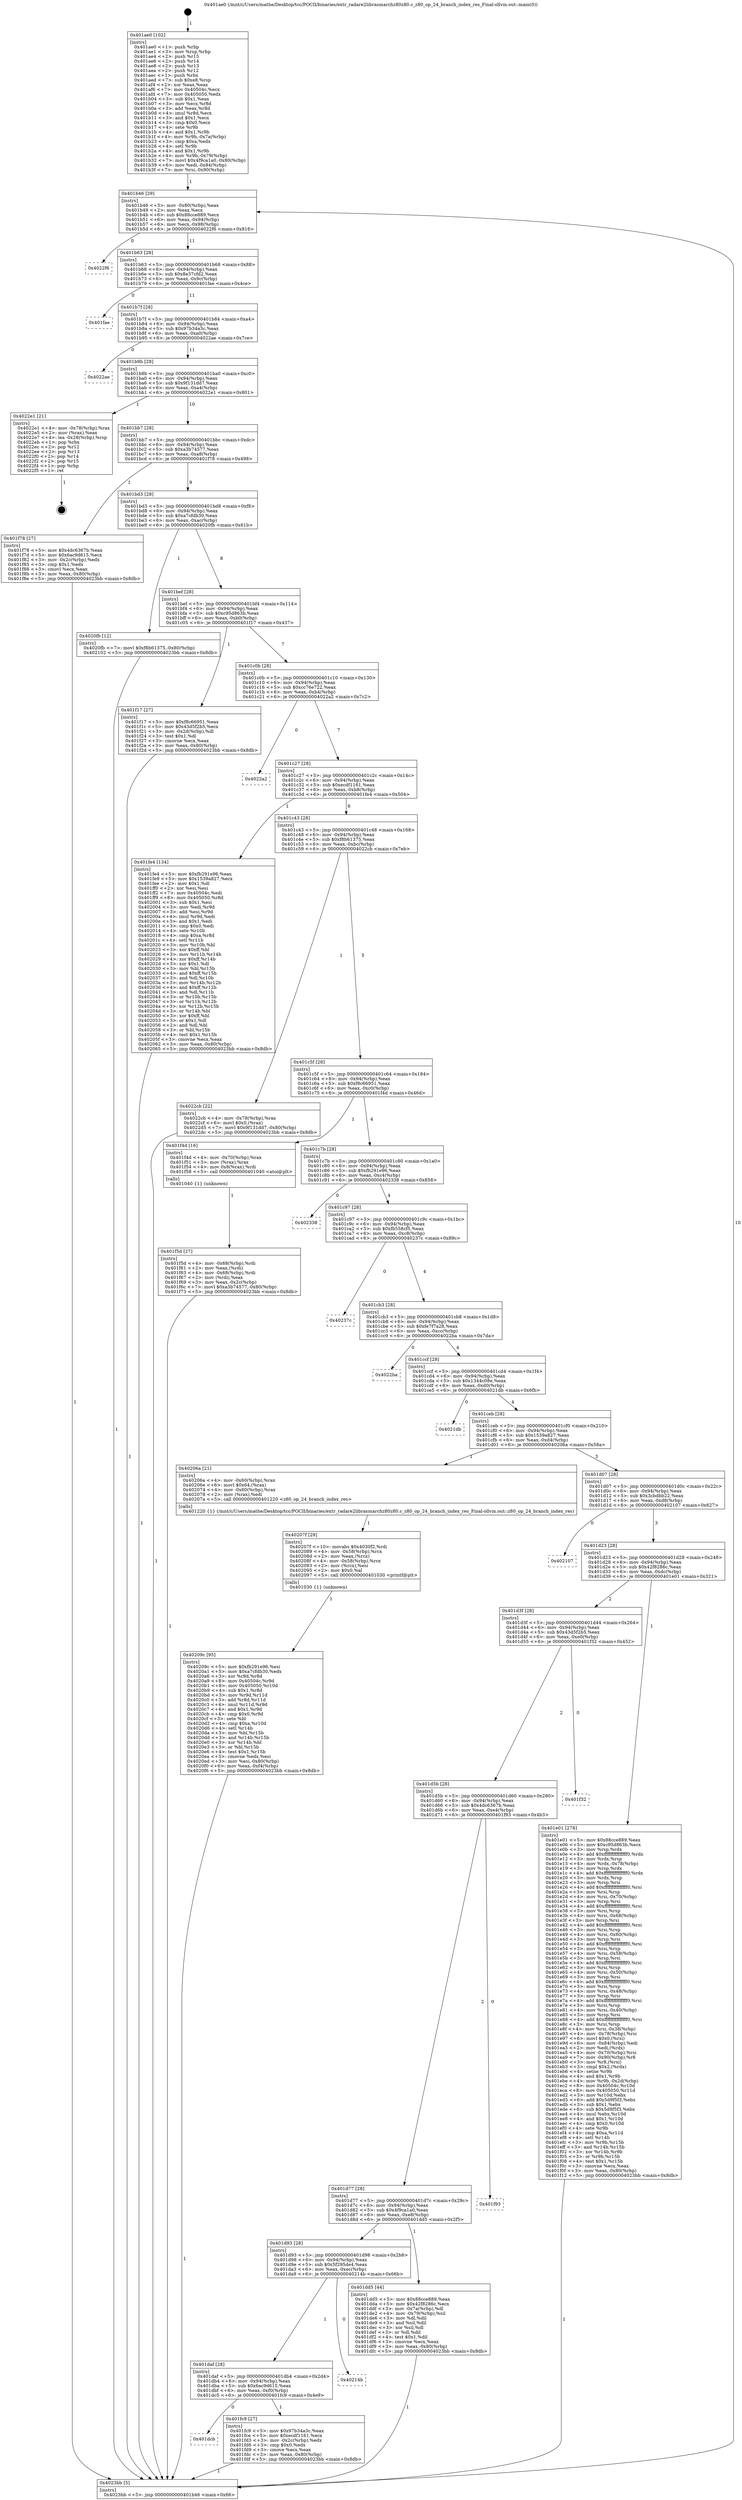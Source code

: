 digraph "0x401ae0" {
  label = "0x401ae0 (/mnt/c/Users/mathe/Desktop/tcc/POCII/binaries/extr_radare2librasmarchz80z80.c_z80_op_24_branch_index_res_Final-ollvm.out::main(0))"
  labelloc = "t"
  node[shape=record]

  Entry [label="",width=0.3,height=0.3,shape=circle,fillcolor=black,style=filled]
  "0x401b46" [label="{
     0x401b46 [29]\l
     | [instrs]\l
     &nbsp;&nbsp;0x401b46 \<+3\>: mov -0x80(%rbp),%eax\l
     &nbsp;&nbsp;0x401b49 \<+2\>: mov %eax,%ecx\l
     &nbsp;&nbsp;0x401b4b \<+6\>: sub $0x88cce889,%ecx\l
     &nbsp;&nbsp;0x401b51 \<+6\>: mov %eax,-0x94(%rbp)\l
     &nbsp;&nbsp;0x401b57 \<+6\>: mov %ecx,-0x98(%rbp)\l
     &nbsp;&nbsp;0x401b5d \<+6\>: je 00000000004022f6 \<main+0x816\>\l
  }"]
  "0x4022f6" [label="{
     0x4022f6\l
  }", style=dashed]
  "0x401b63" [label="{
     0x401b63 [28]\l
     | [instrs]\l
     &nbsp;&nbsp;0x401b63 \<+5\>: jmp 0000000000401b68 \<main+0x88\>\l
     &nbsp;&nbsp;0x401b68 \<+6\>: mov -0x94(%rbp),%eax\l
     &nbsp;&nbsp;0x401b6e \<+5\>: sub $0x8e37cfd2,%eax\l
     &nbsp;&nbsp;0x401b73 \<+6\>: mov %eax,-0x9c(%rbp)\l
     &nbsp;&nbsp;0x401b79 \<+6\>: je 0000000000401fae \<main+0x4ce\>\l
  }"]
  Exit [label="",width=0.3,height=0.3,shape=circle,fillcolor=black,style=filled,peripheries=2]
  "0x401fae" [label="{
     0x401fae\l
  }", style=dashed]
  "0x401b7f" [label="{
     0x401b7f [28]\l
     | [instrs]\l
     &nbsp;&nbsp;0x401b7f \<+5\>: jmp 0000000000401b84 \<main+0xa4\>\l
     &nbsp;&nbsp;0x401b84 \<+6\>: mov -0x94(%rbp),%eax\l
     &nbsp;&nbsp;0x401b8a \<+5\>: sub $0x97b34a3c,%eax\l
     &nbsp;&nbsp;0x401b8f \<+6\>: mov %eax,-0xa0(%rbp)\l
     &nbsp;&nbsp;0x401b95 \<+6\>: je 00000000004022ae \<main+0x7ce\>\l
  }"]
  "0x40209c" [label="{
     0x40209c [95]\l
     | [instrs]\l
     &nbsp;&nbsp;0x40209c \<+5\>: mov $0xfb291e96,%esi\l
     &nbsp;&nbsp;0x4020a1 \<+5\>: mov $0xa7cfdb30,%edx\l
     &nbsp;&nbsp;0x4020a6 \<+3\>: xor %r8d,%r8d\l
     &nbsp;&nbsp;0x4020a9 \<+8\>: mov 0x40504c,%r9d\l
     &nbsp;&nbsp;0x4020b1 \<+8\>: mov 0x405050,%r10d\l
     &nbsp;&nbsp;0x4020b9 \<+4\>: sub $0x1,%r8d\l
     &nbsp;&nbsp;0x4020bd \<+3\>: mov %r9d,%r11d\l
     &nbsp;&nbsp;0x4020c0 \<+3\>: add %r8d,%r11d\l
     &nbsp;&nbsp;0x4020c3 \<+4\>: imul %r11d,%r9d\l
     &nbsp;&nbsp;0x4020c7 \<+4\>: and $0x1,%r9d\l
     &nbsp;&nbsp;0x4020cb \<+4\>: cmp $0x0,%r9d\l
     &nbsp;&nbsp;0x4020cf \<+3\>: sete %bl\l
     &nbsp;&nbsp;0x4020d2 \<+4\>: cmp $0xa,%r10d\l
     &nbsp;&nbsp;0x4020d6 \<+4\>: setl %r14b\l
     &nbsp;&nbsp;0x4020da \<+3\>: mov %bl,%r15b\l
     &nbsp;&nbsp;0x4020dd \<+3\>: and %r14b,%r15b\l
     &nbsp;&nbsp;0x4020e0 \<+3\>: xor %r14b,%bl\l
     &nbsp;&nbsp;0x4020e3 \<+3\>: or %bl,%r15b\l
     &nbsp;&nbsp;0x4020e6 \<+4\>: test $0x1,%r15b\l
     &nbsp;&nbsp;0x4020ea \<+3\>: cmovne %edx,%esi\l
     &nbsp;&nbsp;0x4020ed \<+3\>: mov %esi,-0x80(%rbp)\l
     &nbsp;&nbsp;0x4020f0 \<+6\>: mov %eax,-0xf4(%rbp)\l
     &nbsp;&nbsp;0x4020f6 \<+5\>: jmp 00000000004023bb \<main+0x8db\>\l
  }"]
  "0x4022ae" [label="{
     0x4022ae\l
  }", style=dashed]
  "0x401b9b" [label="{
     0x401b9b [28]\l
     | [instrs]\l
     &nbsp;&nbsp;0x401b9b \<+5\>: jmp 0000000000401ba0 \<main+0xc0\>\l
     &nbsp;&nbsp;0x401ba0 \<+6\>: mov -0x94(%rbp),%eax\l
     &nbsp;&nbsp;0x401ba6 \<+5\>: sub $0x9f131dd7,%eax\l
     &nbsp;&nbsp;0x401bab \<+6\>: mov %eax,-0xa4(%rbp)\l
     &nbsp;&nbsp;0x401bb1 \<+6\>: je 00000000004022e1 \<main+0x801\>\l
  }"]
  "0x40207f" [label="{
     0x40207f [29]\l
     | [instrs]\l
     &nbsp;&nbsp;0x40207f \<+10\>: movabs $0x4030f2,%rdi\l
     &nbsp;&nbsp;0x402089 \<+4\>: mov -0x58(%rbp),%rcx\l
     &nbsp;&nbsp;0x40208d \<+2\>: mov %eax,(%rcx)\l
     &nbsp;&nbsp;0x40208f \<+4\>: mov -0x58(%rbp),%rcx\l
     &nbsp;&nbsp;0x402093 \<+2\>: mov (%rcx),%esi\l
     &nbsp;&nbsp;0x402095 \<+2\>: mov $0x0,%al\l
     &nbsp;&nbsp;0x402097 \<+5\>: call 0000000000401030 \<printf@plt\>\l
     | [calls]\l
     &nbsp;&nbsp;0x401030 \{1\} (unknown)\l
  }"]
  "0x4022e1" [label="{
     0x4022e1 [21]\l
     | [instrs]\l
     &nbsp;&nbsp;0x4022e1 \<+4\>: mov -0x78(%rbp),%rax\l
     &nbsp;&nbsp;0x4022e5 \<+2\>: mov (%rax),%eax\l
     &nbsp;&nbsp;0x4022e7 \<+4\>: lea -0x28(%rbp),%rsp\l
     &nbsp;&nbsp;0x4022eb \<+1\>: pop %rbx\l
     &nbsp;&nbsp;0x4022ec \<+2\>: pop %r12\l
     &nbsp;&nbsp;0x4022ee \<+2\>: pop %r13\l
     &nbsp;&nbsp;0x4022f0 \<+2\>: pop %r14\l
     &nbsp;&nbsp;0x4022f2 \<+2\>: pop %r15\l
     &nbsp;&nbsp;0x4022f4 \<+1\>: pop %rbp\l
     &nbsp;&nbsp;0x4022f5 \<+1\>: ret\l
  }"]
  "0x401bb7" [label="{
     0x401bb7 [28]\l
     | [instrs]\l
     &nbsp;&nbsp;0x401bb7 \<+5\>: jmp 0000000000401bbc \<main+0xdc\>\l
     &nbsp;&nbsp;0x401bbc \<+6\>: mov -0x94(%rbp),%eax\l
     &nbsp;&nbsp;0x401bc2 \<+5\>: sub $0xa3b74577,%eax\l
     &nbsp;&nbsp;0x401bc7 \<+6\>: mov %eax,-0xa8(%rbp)\l
     &nbsp;&nbsp;0x401bcd \<+6\>: je 0000000000401f78 \<main+0x498\>\l
  }"]
  "0x401dcb" [label="{
     0x401dcb\l
  }", style=dashed]
  "0x401f78" [label="{
     0x401f78 [27]\l
     | [instrs]\l
     &nbsp;&nbsp;0x401f78 \<+5\>: mov $0x4dc6367b,%eax\l
     &nbsp;&nbsp;0x401f7d \<+5\>: mov $0x6ac9d615,%ecx\l
     &nbsp;&nbsp;0x401f82 \<+3\>: mov -0x2c(%rbp),%edx\l
     &nbsp;&nbsp;0x401f85 \<+3\>: cmp $0x1,%edx\l
     &nbsp;&nbsp;0x401f88 \<+3\>: cmovl %ecx,%eax\l
     &nbsp;&nbsp;0x401f8b \<+3\>: mov %eax,-0x80(%rbp)\l
     &nbsp;&nbsp;0x401f8e \<+5\>: jmp 00000000004023bb \<main+0x8db\>\l
  }"]
  "0x401bd3" [label="{
     0x401bd3 [28]\l
     | [instrs]\l
     &nbsp;&nbsp;0x401bd3 \<+5\>: jmp 0000000000401bd8 \<main+0xf8\>\l
     &nbsp;&nbsp;0x401bd8 \<+6\>: mov -0x94(%rbp),%eax\l
     &nbsp;&nbsp;0x401bde \<+5\>: sub $0xa7cfdb30,%eax\l
     &nbsp;&nbsp;0x401be3 \<+6\>: mov %eax,-0xac(%rbp)\l
     &nbsp;&nbsp;0x401be9 \<+6\>: je 00000000004020fb \<main+0x61b\>\l
  }"]
  "0x401fc9" [label="{
     0x401fc9 [27]\l
     | [instrs]\l
     &nbsp;&nbsp;0x401fc9 \<+5\>: mov $0x97b34a3c,%eax\l
     &nbsp;&nbsp;0x401fce \<+5\>: mov $0xecdf1161,%ecx\l
     &nbsp;&nbsp;0x401fd3 \<+3\>: mov -0x2c(%rbp),%edx\l
     &nbsp;&nbsp;0x401fd6 \<+3\>: cmp $0x0,%edx\l
     &nbsp;&nbsp;0x401fd9 \<+3\>: cmove %ecx,%eax\l
     &nbsp;&nbsp;0x401fdc \<+3\>: mov %eax,-0x80(%rbp)\l
     &nbsp;&nbsp;0x401fdf \<+5\>: jmp 00000000004023bb \<main+0x8db\>\l
  }"]
  "0x4020fb" [label="{
     0x4020fb [12]\l
     | [instrs]\l
     &nbsp;&nbsp;0x4020fb \<+7\>: movl $0xf8b61375,-0x80(%rbp)\l
     &nbsp;&nbsp;0x402102 \<+5\>: jmp 00000000004023bb \<main+0x8db\>\l
  }"]
  "0x401bef" [label="{
     0x401bef [28]\l
     | [instrs]\l
     &nbsp;&nbsp;0x401bef \<+5\>: jmp 0000000000401bf4 \<main+0x114\>\l
     &nbsp;&nbsp;0x401bf4 \<+6\>: mov -0x94(%rbp),%eax\l
     &nbsp;&nbsp;0x401bfa \<+5\>: sub $0xc95d863b,%eax\l
     &nbsp;&nbsp;0x401bff \<+6\>: mov %eax,-0xb0(%rbp)\l
     &nbsp;&nbsp;0x401c05 \<+6\>: je 0000000000401f17 \<main+0x437\>\l
  }"]
  "0x401daf" [label="{
     0x401daf [28]\l
     | [instrs]\l
     &nbsp;&nbsp;0x401daf \<+5\>: jmp 0000000000401db4 \<main+0x2d4\>\l
     &nbsp;&nbsp;0x401db4 \<+6\>: mov -0x94(%rbp),%eax\l
     &nbsp;&nbsp;0x401dba \<+5\>: sub $0x6ac9d615,%eax\l
     &nbsp;&nbsp;0x401dbf \<+6\>: mov %eax,-0xf0(%rbp)\l
     &nbsp;&nbsp;0x401dc5 \<+6\>: je 0000000000401fc9 \<main+0x4e9\>\l
  }"]
  "0x401f17" [label="{
     0x401f17 [27]\l
     | [instrs]\l
     &nbsp;&nbsp;0x401f17 \<+5\>: mov $0xf8c66951,%eax\l
     &nbsp;&nbsp;0x401f1c \<+5\>: mov $0x43d5f2b5,%ecx\l
     &nbsp;&nbsp;0x401f21 \<+3\>: mov -0x2d(%rbp),%dl\l
     &nbsp;&nbsp;0x401f24 \<+3\>: test $0x1,%dl\l
     &nbsp;&nbsp;0x401f27 \<+3\>: cmovne %ecx,%eax\l
     &nbsp;&nbsp;0x401f2a \<+3\>: mov %eax,-0x80(%rbp)\l
     &nbsp;&nbsp;0x401f2d \<+5\>: jmp 00000000004023bb \<main+0x8db\>\l
  }"]
  "0x401c0b" [label="{
     0x401c0b [28]\l
     | [instrs]\l
     &nbsp;&nbsp;0x401c0b \<+5\>: jmp 0000000000401c10 \<main+0x130\>\l
     &nbsp;&nbsp;0x401c10 \<+6\>: mov -0x94(%rbp),%eax\l
     &nbsp;&nbsp;0x401c16 \<+5\>: sub $0xcc76e722,%eax\l
     &nbsp;&nbsp;0x401c1b \<+6\>: mov %eax,-0xb4(%rbp)\l
     &nbsp;&nbsp;0x401c21 \<+6\>: je 00000000004022a2 \<main+0x7c2\>\l
  }"]
  "0x40214b" [label="{
     0x40214b\l
  }", style=dashed]
  "0x4022a2" [label="{
     0x4022a2\l
  }", style=dashed]
  "0x401c27" [label="{
     0x401c27 [28]\l
     | [instrs]\l
     &nbsp;&nbsp;0x401c27 \<+5\>: jmp 0000000000401c2c \<main+0x14c\>\l
     &nbsp;&nbsp;0x401c2c \<+6\>: mov -0x94(%rbp),%eax\l
     &nbsp;&nbsp;0x401c32 \<+5\>: sub $0xecdf1161,%eax\l
     &nbsp;&nbsp;0x401c37 \<+6\>: mov %eax,-0xb8(%rbp)\l
     &nbsp;&nbsp;0x401c3d \<+6\>: je 0000000000401fe4 \<main+0x504\>\l
  }"]
  "0x401f5d" [label="{
     0x401f5d [27]\l
     | [instrs]\l
     &nbsp;&nbsp;0x401f5d \<+4\>: mov -0x68(%rbp),%rdi\l
     &nbsp;&nbsp;0x401f61 \<+2\>: mov %eax,(%rdi)\l
     &nbsp;&nbsp;0x401f63 \<+4\>: mov -0x68(%rbp),%rdi\l
     &nbsp;&nbsp;0x401f67 \<+2\>: mov (%rdi),%eax\l
     &nbsp;&nbsp;0x401f69 \<+3\>: mov %eax,-0x2c(%rbp)\l
     &nbsp;&nbsp;0x401f6c \<+7\>: movl $0xa3b74577,-0x80(%rbp)\l
     &nbsp;&nbsp;0x401f73 \<+5\>: jmp 00000000004023bb \<main+0x8db\>\l
  }"]
  "0x401fe4" [label="{
     0x401fe4 [134]\l
     | [instrs]\l
     &nbsp;&nbsp;0x401fe4 \<+5\>: mov $0xfb291e96,%eax\l
     &nbsp;&nbsp;0x401fe9 \<+5\>: mov $0x1539a827,%ecx\l
     &nbsp;&nbsp;0x401fee \<+2\>: mov $0x1,%dl\l
     &nbsp;&nbsp;0x401ff0 \<+2\>: xor %esi,%esi\l
     &nbsp;&nbsp;0x401ff2 \<+7\>: mov 0x40504c,%edi\l
     &nbsp;&nbsp;0x401ff9 \<+8\>: mov 0x405050,%r8d\l
     &nbsp;&nbsp;0x402001 \<+3\>: sub $0x1,%esi\l
     &nbsp;&nbsp;0x402004 \<+3\>: mov %edi,%r9d\l
     &nbsp;&nbsp;0x402007 \<+3\>: add %esi,%r9d\l
     &nbsp;&nbsp;0x40200a \<+4\>: imul %r9d,%edi\l
     &nbsp;&nbsp;0x40200e \<+3\>: and $0x1,%edi\l
     &nbsp;&nbsp;0x402011 \<+3\>: cmp $0x0,%edi\l
     &nbsp;&nbsp;0x402014 \<+4\>: sete %r10b\l
     &nbsp;&nbsp;0x402018 \<+4\>: cmp $0xa,%r8d\l
     &nbsp;&nbsp;0x40201c \<+4\>: setl %r11b\l
     &nbsp;&nbsp;0x402020 \<+3\>: mov %r10b,%bl\l
     &nbsp;&nbsp;0x402023 \<+3\>: xor $0xff,%bl\l
     &nbsp;&nbsp;0x402026 \<+3\>: mov %r11b,%r14b\l
     &nbsp;&nbsp;0x402029 \<+4\>: xor $0xff,%r14b\l
     &nbsp;&nbsp;0x40202d \<+3\>: xor $0x1,%dl\l
     &nbsp;&nbsp;0x402030 \<+3\>: mov %bl,%r15b\l
     &nbsp;&nbsp;0x402033 \<+4\>: and $0xff,%r15b\l
     &nbsp;&nbsp;0x402037 \<+3\>: and %dl,%r10b\l
     &nbsp;&nbsp;0x40203a \<+3\>: mov %r14b,%r12b\l
     &nbsp;&nbsp;0x40203d \<+4\>: and $0xff,%r12b\l
     &nbsp;&nbsp;0x402041 \<+3\>: and %dl,%r11b\l
     &nbsp;&nbsp;0x402044 \<+3\>: or %r10b,%r15b\l
     &nbsp;&nbsp;0x402047 \<+3\>: or %r11b,%r12b\l
     &nbsp;&nbsp;0x40204a \<+3\>: xor %r12b,%r15b\l
     &nbsp;&nbsp;0x40204d \<+3\>: or %r14b,%bl\l
     &nbsp;&nbsp;0x402050 \<+3\>: xor $0xff,%bl\l
     &nbsp;&nbsp;0x402053 \<+3\>: or $0x1,%dl\l
     &nbsp;&nbsp;0x402056 \<+2\>: and %dl,%bl\l
     &nbsp;&nbsp;0x402058 \<+3\>: or %bl,%r15b\l
     &nbsp;&nbsp;0x40205b \<+4\>: test $0x1,%r15b\l
     &nbsp;&nbsp;0x40205f \<+3\>: cmovne %ecx,%eax\l
     &nbsp;&nbsp;0x402062 \<+3\>: mov %eax,-0x80(%rbp)\l
     &nbsp;&nbsp;0x402065 \<+5\>: jmp 00000000004023bb \<main+0x8db\>\l
  }"]
  "0x401c43" [label="{
     0x401c43 [28]\l
     | [instrs]\l
     &nbsp;&nbsp;0x401c43 \<+5\>: jmp 0000000000401c48 \<main+0x168\>\l
     &nbsp;&nbsp;0x401c48 \<+6\>: mov -0x94(%rbp),%eax\l
     &nbsp;&nbsp;0x401c4e \<+5\>: sub $0xf8b61375,%eax\l
     &nbsp;&nbsp;0x401c53 \<+6\>: mov %eax,-0xbc(%rbp)\l
     &nbsp;&nbsp;0x401c59 \<+6\>: je 00000000004022cb \<main+0x7eb\>\l
  }"]
  "0x401ae0" [label="{
     0x401ae0 [102]\l
     | [instrs]\l
     &nbsp;&nbsp;0x401ae0 \<+1\>: push %rbp\l
     &nbsp;&nbsp;0x401ae1 \<+3\>: mov %rsp,%rbp\l
     &nbsp;&nbsp;0x401ae4 \<+2\>: push %r15\l
     &nbsp;&nbsp;0x401ae6 \<+2\>: push %r14\l
     &nbsp;&nbsp;0x401ae8 \<+2\>: push %r13\l
     &nbsp;&nbsp;0x401aea \<+2\>: push %r12\l
     &nbsp;&nbsp;0x401aec \<+1\>: push %rbx\l
     &nbsp;&nbsp;0x401aed \<+7\>: sub $0xe8,%rsp\l
     &nbsp;&nbsp;0x401af4 \<+2\>: xor %eax,%eax\l
     &nbsp;&nbsp;0x401af6 \<+7\>: mov 0x40504c,%ecx\l
     &nbsp;&nbsp;0x401afd \<+7\>: mov 0x405050,%edx\l
     &nbsp;&nbsp;0x401b04 \<+3\>: sub $0x1,%eax\l
     &nbsp;&nbsp;0x401b07 \<+3\>: mov %ecx,%r8d\l
     &nbsp;&nbsp;0x401b0a \<+3\>: add %eax,%r8d\l
     &nbsp;&nbsp;0x401b0d \<+4\>: imul %r8d,%ecx\l
     &nbsp;&nbsp;0x401b11 \<+3\>: and $0x1,%ecx\l
     &nbsp;&nbsp;0x401b14 \<+3\>: cmp $0x0,%ecx\l
     &nbsp;&nbsp;0x401b17 \<+4\>: sete %r9b\l
     &nbsp;&nbsp;0x401b1b \<+4\>: and $0x1,%r9b\l
     &nbsp;&nbsp;0x401b1f \<+4\>: mov %r9b,-0x7a(%rbp)\l
     &nbsp;&nbsp;0x401b23 \<+3\>: cmp $0xa,%edx\l
     &nbsp;&nbsp;0x401b26 \<+4\>: setl %r9b\l
     &nbsp;&nbsp;0x401b2a \<+4\>: and $0x1,%r9b\l
     &nbsp;&nbsp;0x401b2e \<+4\>: mov %r9b,-0x79(%rbp)\l
     &nbsp;&nbsp;0x401b32 \<+7\>: movl $0x4f9ca1a0,-0x80(%rbp)\l
     &nbsp;&nbsp;0x401b39 \<+6\>: mov %edi,-0x84(%rbp)\l
     &nbsp;&nbsp;0x401b3f \<+7\>: mov %rsi,-0x90(%rbp)\l
  }"]
  "0x4022cb" [label="{
     0x4022cb [22]\l
     | [instrs]\l
     &nbsp;&nbsp;0x4022cb \<+4\>: mov -0x78(%rbp),%rax\l
     &nbsp;&nbsp;0x4022cf \<+6\>: movl $0x0,(%rax)\l
     &nbsp;&nbsp;0x4022d5 \<+7\>: movl $0x9f131dd7,-0x80(%rbp)\l
     &nbsp;&nbsp;0x4022dc \<+5\>: jmp 00000000004023bb \<main+0x8db\>\l
  }"]
  "0x401c5f" [label="{
     0x401c5f [28]\l
     | [instrs]\l
     &nbsp;&nbsp;0x401c5f \<+5\>: jmp 0000000000401c64 \<main+0x184\>\l
     &nbsp;&nbsp;0x401c64 \<+6\>: mov -0x94(%rbp),%eax\l
     &nbsp;&nbsp;0x401c6a \<+5\>: sub $0xf8c66951,%eax\l
     &nbsp;&nbsp;0x401c6f \<+6\>: mov %eax,-0xc0(%rbp)\l
     &nbsp;&nbsp;0x401c75 \<+6\>: je 0000000000401f4d \<main+0x46d\>\l
  }"]
  "0x4023bb" [label="{
     0x4023bb [5]\l
     | [instrs]\l
     &nbsp;&nbsp;0x4023bb \<+5\>: jmp 0000000000401b46 \<main+0x66\>\l
  }"]
  "0x401f4d" [label="{
     0x401f4d [16]\l
     | [instrs]\l
     &nbsp;&nbsp;0x401f4d \<+4\>: mov -0x70(%rbp),%rax\l
     &nbsp;&nbsp;0x401f51 \<+3\>: mov (%rax),%rax\l
     &nbsp;&nbsp;0x401f54 \<+4\>: mov 0x8(%rax),%rdi\l
     &nbsp;&nbsp;0x401f58 \<+5\>: call 0000000000401040 \<atoi@plt\>\l
     | [calls]\l
     &nbsp;&nbsp;0x401040 \{1\} (unknown)\l
  }"]
  "0x401c7b" [label="{
     0x401c7b [28]\l
     | [instrs]\l
     &nbsp;&nbsp;0x401c7b \<+5\>: jmp 0000000000401c80 \<main+0x1a0\>\l
     &nbsp;&nbsp;0x401c80 \<+6\>: mov -0x94(%rbp),%eax\l
     &nbsp;&nbsp;0x401c86 \<+5\>: sub $0xfb291e96,%eax\l
     &nbsp;&nbsp;0x401c8b \<+6\>: mov %eax,-0xc4(%rbp)\l
     &nbsp;&nbsp;0x401c91 \<+6\>: je 0000000000402338 \<main+0x858\>\l
  }"]
  "0x401d93" [label="{
     0x401d93 [28]\l
     | [instrs]\l
     &nbsp;&nbsp;0x401d93 \<+5\>: jmp 0000000000401d98 \<main+0x2b8\>\l
     &nbsp;&nbsp;0x401d98 \<+6\>: mov -0x94(%rbp),%eax\l
     &nbsp;&nbsp;0x401d9e \<+5\>: sub $0x5f295de4,%eax\l
     &nbsp;&nbsp;0x401da3 \<+6\>: mov %eax,-0xec(%rbp)\l
     &nbsp;&nbsp;0x401da9 \<+6\>: je 000000000040214b \<main+0x66b\>\l
  }"]
  "0x402338" [label="{
     0x402338\l
  }", style=dashed]
  "0x401c97" [label="{
     0x401c97 [28]\l
     | [instrs]\l
     &nbsp;&nbsp;0x401c97 \<+5\>: jmp 0000000000401c9c \<main+0x1bc\>\l
     &nbsp;&nbsp;0x401c9c \<+6\>: mov -0x94(%rbp),%eax\l
     &nbsp;&nbsp;0x401ca2 \<+5\>: sub $0xfb558cf5,%eax\l
     &nbsp;&nbsp;0x401ca7 \<+6\>: mov %eax,-0xc8(%rbp)\l
     &nbsp;&nbsp;0x401cad \<+6\>: je 000000000040237c \<main+0x89c\>\l
  }"]
  "0x401dd5" [label="{
     0x401dd5 [44]\l
     | [instrs]\l
     &nbsp;&nbsp;0x401dd5 \<+5\>: mov $0x88cce889,%eax\l
     &nbsp;&nbsp;0x401dda \<+5\>: mov $0x42f8286c,%ecx\l
     &nbsp;&nbsp;0x401ddf \<+3\>: mov -0x7a(%rbp),%dl\l
     &nbsp;&nbsp;0x401de2 \<+4\>: mov -0x79(%rbp),%sil\l
     &nbsp;&nbsp;0x401de6 \<+3\>: mov %dl,%dil\l
     &nbsp;&nbsp;0x401de9 \<+3\>: and %sil,%dil\l
     &nbsp;&nbsp;0x401dec \<+3\>: xor %sil,%dl\l
     &nbsp;&nbsp;0x401def \<+3\>: or %dl,%dil\l
     &nbsp;&nbsp;0x401df2 \<+4\>: test $0x1,%dil\l
     &nbsp;&nbsp;0x401df6 \<+3\>: cmovne %ecx,%eax\l
     &nbsp;&nbsp;0x401df9 \<+3\>: mov %eax,-0x80(%rbp)\l
     &nbsp;&nbsp;0x401dfc \<+5\>: jmp 00000000004023bb \<main+0x8db\>\l
  }"]
  "0x40237c" [label="{
     0x40237c\l
  }", style=dashed]
  "0x401cb3" [label="{
     0x401cb3 [28]\l
     | [instrs]\l
     &nbsp;&nbsp;0x401cb3 \<+5\>: jmp 0000000000401cb8 \<main+0x1d8\>\l
     &nbsp;&nbsp;0x401cb8 \<+6\>: mov -0x94(%rbp),%eax\l
     &nbsp;&nbsp;0x401cbe \<+5\>: sub $0xfe7f7a28,%eax\l
     &nbsp;&nbsp;0x401cc3 \<+6\>: mov %eax,-0xcc(%rbp)\l
     &nbsp;&nbsp;0x401cc9 \<+6\>: je 00000000004022ba \<main+0x7da\>\l
  }"]
  "0x401d77" [label="{
     0x401d77 [28]\l
     | [instrs]\l
     &nbsp;&nbsp;0x401d77 \<+5\>: jmp 0000000000401d7c \<main+0x29c\>\l
     &nbsp;&nbsp;0x401d7c \<+6\>: mov -0x94(%rbp),%eax\l
     &nbsp;&nbsp;0x401d82 \<+5\>: sub $0x4f9ca1a0,%eax\l
     &nbsp;&nbsp;0x401d87 \<+6\>: mov %eax,-0xe8(%rbp)\l
     &nbsp;&nbsp;0x401d8d \<+6\>: je 0000000000401dd5 \<main+0x2f5\>\l
  }"]
  "0x4022ba" [label="{
     0x4022ba\l
  }", style=dashed]
  "0x401ccf" [label="{
     0x401ccf [28]\l
     | [instrs]\l
     &nbsp;&nbsp;0x401ccf \<+5\>: jmp 0000000000401cd4 \<main+0x1f4\>\l
     &nbsp;&nbsp;0x401cd4 \<+6\>: mov -0x94(%rbp),%eax\l
     &nbsp;&nbsp;0x401cda \<+5\>: sub $0x1344c08e,%eax\l
     &nbsp;&nbsp;0x401cdf \<+6\>: mov %eax,-0xd0(%rbp)\l
     &nbsp;&nbsp;0x401ce5 \<+6\>: je 00000000004021db \<main+0x6fb\>\l
  }"]
  "0x401f93" [label="{
     0x401f93\l
  }", style=dashed]
  "0x4021db" [label="{
     0x4021db\l
  }", style=dashed]
  "0x401ceb" [label="{
     0x401ceb [28]\l
     | [instrs]\l
     &nbsp;&nbsp;0x401ceb \<+5\>: jmp 0000000000401cf0 \<main+0x210\>\l
     &nbsp;&nbsp;0x401cf0 \<+6\>: mov -0x94(%rbp),%eax\l
     &nbsp;&nbsp;0x401cf6 \<+5\>: sub $0x1539a827,%eax\l
     &nbsp;&nbsp;0x401cfb \<+6\>: mov %eax,-0xd4(%rbp)\l
     &nbsp;&nbsp;0x401d01 \<+6\>: je 000000000040206a \<main+0x58a\>\l
  }"]
  "0x401d5b" [label="{
     0x401d5b [28]\l
     | [instrs]\l
     &nbsp;&nbsp;0x401d5b \<+5\>: jmp 0000000000401d60 \<main+0x280\>\l
     &nbsp;&nbsp;0x401d60 \<+6\>: mov -0x94(%rbp),%eax\l
     &nbsp;&nbsp;0x401d66 \<+5\>: sub $0x4dc6367b,%eax\l
     &nbsp;&nbsp;0x401d6b \<+6\>: mov %eax,-0xe4(%rbp)\l
     &nbsp;&nbsp;0x401d71 \<+6\>: je 0000000000401f93 \<main+0x4b3\>\l
  }"]
  "0x40206a" [label="{
     0x40206a [21]\l
     | [instrs]\l
     &nbsp;&nbsp;0x40206a \<+4\>: mov -0x60(%rbp),%rax\l
     &nbsp;&nbsp;0x40206e \<+6\>: movl $0x64,(%rax)\l
     &nbsp;&nbsp;0x402074 \<+4\>: mov -0x60(%rbp),%rax\l
     &nbsp;&nbsp;0x402078 \<+2\>: mov (%rax),%edi\l
     &nbsp;&nbsp;0x40207a \<+5\>: call 0000000000401220 \<z80_op_24_branch_index_res\>\l
     | [calls]\l
     &nbsp;&nbsp;0x401220 \{1\} (/mnt/c/Users/mathe/Desktop/tcc/POCII/binaries/extr_radare2librasmarchz80z80.c_z80_op_24_branch_index_res_Final-ollvm.out::z80_op_24_branch_index_res)\l
  }"]
  "0x401d07" [label="{
     0x401d07 [28]\l
     | [instrs]\l
     &nbsp;&nbsp;0x401d07 \<+5\>: jmp 0000000000401d0c \<main+0x22c\>\l
     &nbsp;&nbsp;0x401d0c \<+6\>: mov -0x94(%rbp),%eax\l
     &nbsp;&nbsp;0x401d12 \<+5\>: sub $0x3cbdbb22,%eax\l
     &nbsp;&nbsp;0x401d17 \<+6\>: mov %eax,-0xd8(%rbp)\l
     &nbsp;&nbsp;0x401d1d \<+6\>: je 0000000000402107 \<main+0x627\>\l
  }"]
  "0x401f32" [label="{
     0x401f32\l
  }", style=dashed]
  "0x402107" [label="{
     0x402107\l
  }", style=dashed]
  "0x401d23" [label="{
     0x401d23 [28]\l
     | [instrs]\l
     &nbsp;&nbsp;0x401d23 \<+5\>: jmp 0000000000401d28 \<main+0x248\>\l
     &nbsp;&nbsp;0x401d28 \<+6\>: mov -0x94(%rbp),%eax\l
     &nbsp;&nbsp;0x401d2e \<+5\>: sub $0x42f8286c,%eax\l
     &nbsp;&nbsp;0x401d33 \<+6\>: mov %eax,-0xdc(%rbp)\l
     &nbsp;&nbsp;0x401d39 \<+6\>: je 0000000000401e01 \<main+0x321\>\l
  }"]
  "0x401d3f" [label="{
     0x401d3f [28]\l
     | [instrs]\l
     &nbsp;&nbsp;0x401d3f \<+5\>: jmp 0000000000401d44 \<main+0x264\>\l
     &nbsp;&nbsp;0x401d44 \<+6\>: mov -0x94(%rbp),%eax\l
     &nbsp;&nbsp;0x401d4a \<+5\>: sub $0x43d5f2b5,%eax\l
     &nbsp;&nbsp;0x401d4f \<+6\>: mov %eax,-0xe0(%rbp)\l
     &nbsp;&nbsp;0x401d55 \<+6\>: je 0000000000401f32 \<main+0x452\>\l
  }"]
  "0x401e01" [label="{
     0x401e01 [278]\l
     | [instrs]\l
     &nbsp;&nbsp;0x401e01 \<+5\>: mov $0x88cce889,%eax\l
     &nbsp;&nbsp;0x401e06 \<+5\>: mov $0xc95d863b,%ecx\l
     &nbsp;&nbsp;0x401e0b \<+3\>: mov %rsp,%rdx\l
     &nbsp;&nbsp;0x401e0e \<+4\>: add $0xfffffffffffffff0,%rdx\l
     &nbsp;&nbsp;0x401e12 \<+3\>: mov %rdx,%rsp\l
     &nbsp;&nbsp;0x401e15 \<+4\>: mov %rdx,-0x78(%rbp)\l
     &nbsp;&nbsp;0x401e19 \<+3\>: mov %rsp,%rdx\l
     &nbsp;&nbsp;0x401e1c \<+4\>: add $0xfffffffffffffff0,%rdx\l
     &nbsp;&nbsp;0x401e20 \<+3\>: mov %rdx,%rsp\l
     &nbsp;&nbsp;0x401e23 \<+3\>: mov %rsp,%rsi\l
     &nbsp;&nbsp;0x401e26 \<+4\>: add $0xfffffffffffffff0,%rsi\l
     &nbsp;&nbsp;0x401e2a \<+3\>: mov %rsi,%rsp\l
     &nbsp;&nbsp;0x401e2d \<+4\>: mov %rsi,-0x70(%rbp)\l
     &nbsp;&nbsp;0x401e31 \<+3\>: mov %rsp,%rsi\l
     &nbsp;&nbsp;0x401e34 \<+4\>: add $0xfffffffffffffff0,%rsi\l
     &nbsp;&nbsp;0x401e38 \<+3\>: mov %rsi,%rsp\l
     &nbsp;&nbsp;0x401e3b \<+4\>: mov %rsi,-0x68(%rbp)\l
     &nbsp;&nbsp;0x401e3f \<+3\>: mov %rsp,%rsi\l
     &nbsp;&nbsp;0x401e42 \<+4\>: add $0xfffffffffffffff0,%rsi\l
     &nbsp;&nbsp;0x401e46 \<+3\>: mov %rsi,%rsp\l
     &nbsp;&nbsp;0x401e49 \<+4\>: mov %rsi,-0x60(%rbp)\l
     &nbsp;&nbsp;0x401e4d \<+3\>: mov %rsp,%rsi\l
     &nbsp;&nbsp;0x401e50 \<+4\>: add $0xfffffffffffffff0,%rsi\l
     &nbsp;&nbsp;0x401e54 \<+3\>: mov %rsi,%rsp\l
     &nbsp;&nbsp;0x401e57 \<+4\>: mov %rsi,-0x58(%rbp)\l
     &nbsp;&nbsp;0x401e5b \<+3\>: mov %rsp,%rsi\l
     &nbsp;&nbsp;0x401e5e \<+4\>: add $0xfffffffffffffff0,%rsi\l
     &nbsp;&nbsp;0x401e62 \<+3\>: mov %rsi,%rsp\l
     &nbsp;&nbsp;0x401e65 \<+4\>: mov %rsi,-0x50(%rbp)\l
     &nbsp;&nbsp;0x401e69 \<+3\>: mov %rsp,%rsi\l
     &nbsp;&nbsp;0x401e6c \<+4\>: add $0xfffffffffffffff0,%rsi\l
     &nbsp;&nbsp;0x401e70 \<+3\>: mov %rsi,%rsp\l
     &nbsp;&nbsp;0x401e73 \<+4\>: mov %rsi,-0x48(%rbp)\l
     &nbsp;&nbsp;0x401e77 \<+3\>: mov %rsp,%rsi\l
     &nbsp;&nbsp;0x401e7a \<+4\>: add $0xfffffffffffffff0,%rsi\l
     &nbsp;&nbsp;0x401e7e \<+3\>: mov %rsi,%rsp\l
     &nbsp;&nbsp;0x401e81 \<+4\>: mov %rsi,-0x40(%rbp)\l
     &nbsp;&nbsp;0x401e85 \<+3\>: mov %rsp,%rsi\l
     &nbsp;&nbsp;0x401e88 \<+4\>: add $0xfffffffffffffff0,%rsi\l
     &nbsp;&nbsp;0x401e8c \<+3\>: mov %rsi,%rsp\l
     &nbsp;&nbsp;0x401e8f \<+4\>: mov %rsi,-0x38(%rbp)\l
     &nbsp;&nbsp;0x401e93 \<+4\>: mov -0x78(%rbp),%rsi\l
     &nbsp;&nbsp;0x401e97 \<+6\>: movl $0x0,(%rsi)\l
     &nbsp;&nbsp;0x401e9d \<+6\>: mov -0x84(%rbp),%edi\l
     &nbsp;&nbsp;0x401ea3 \<+2\>: mov %edi,(%rdx)\l
     &nbsp;&nbsp;0x401ea5 \<+4\>: mov -0x70(%rbp),%rsi\l
     &nbsp;&nbsp;0x401ea9 \<+7\>: mov -0x90(%rbp),%r8\l
     &nbsp;&nbsp;0x401eb0 \<+3\>: mov %r8,(%rsi)\l
     &nbsp;&nbsp;0x401eb3 \<+3\>: cmpl $0x2,(%rdx)\l
     &nbsp;&nbsp;0x401eb6 \<+4\>: setne %r9b\l
     &nbsp;&nbsp;0x401eba \<+4\>: and $0x1,%r9b\l
     &nbsp;&nbsp;0x401ebe \<+4\>: mov %r9b,-0x2d(%rbp)\l
     &nbsp;&nbsp;0x401ec2 \<+8\>: mov 0x40504c,%r10d\l
     &nbsp;&nbsp;0x401eca \<+8\>: mov 0x405050,%r11d\l
     &nbsp;&nbsp;0x401ed2 \<+3\>: mov %r10d,%ebx\l
     &nbsp;&nbsp;0x401ed5 \<+6\>: add $0x5d9f5f3,%ebx\l
     &nbsp;&nbsp;0x401edb \<+3\>: sub $0x1,%ebx\l
     &nbsp;&nbsp;0x401ede \<+6\>: sub $0x5d9f5f3,%ebx\l
     &nbsp;&nbsp;0x401ee4 \<+4\>: imul %ebx,%r10d\l
     &nbsp;&nbsp;0x401ee8 \<+4\>: and $0x1,%r10d\l
     &nbsp;&nbsp;0x401eec \<+4\>: cmp $0x0,%r10d\l
     &nbsp;&nbsp;0x401ef0 \<+4\>: sete %r9b\l
     &nbsp;&nbsp;0x401ef4 \<+4\>: cmp $0xa,%r11d\l
     &nbsp;&nbsp;0x401ef8 \<+4\>: setl %r14b\l
     &nbsp;&nbsp;0x401efc \<+3\>: mov %r9b,%r15b\l
     &nbsp;&nbsp;0x401eff \<+3\>: and %r14b,%r15b\l
     &nbsp;&nbsp;0x401f02 \<+3\>: xor %r14b,%r9b\l
     &nbsp;&nbsp;0x401f05 \<+3\>: or %r9b,%r15b\l
     &nbsp;&nbsp;0x401f08 \<+4\>: test $0x1,%r15b\l
     &nbsp;&nbsp;0x401f0c \<+3\>: cmovne %ecx,%eax\l
     &nbsp;&nbsp;0x401f0f \<+3\>: mov %eax,-0x80(%rbp)\l
     &nbsp;&nbsp;0x401f12 \<+5\>: jmp 00000000004023bb \<main+0x8db\>\l
  }"]
  Entry -> "0x401ae0" [label=" 1"]
  "0x401b46" -> "0x4022f6" [label=" 0"]
  "0x401b46" -> "0x401b63" [label=" 11"]
  "0x4022e1" -> Exit [label=" 1"]
  "0x401b63" -> "0x401fae" [label=" 0"]
  "0x401b63" -> "0x401b7f" [label=" 11"]
  "0x4022cb" -> "0x4023bb" [label=" 1"]
  "0x401b7f" -> "0x4022ae" [label=" 0"]
  "0x401b7f" -> "0x401b9b" [label=" 11"]
  "0x4020fb" -> "0x4023bb" [label=" 1"]
  "0x401b9b" -> "0x4022e1" [label=" 1"]
  "0x401b9b" -> "0x401bb7" [label=" 10"]
  "0x40209c" -> "0x4023bb" [label=" 1"]
  "0x401bb7" -> "0x401f78" [label=" 1"]
  "0x401bb7" -> "0x401bd3" [label=" 9"]
  "0x40207f" -> "0x40209c" [label=" 1"]
  "0x401bd3" -> "0x4020fb" [label=" 1"]
  "0x401bd3" -> "0x401bef" [label=" 8"]
  "0x40206a" -> "0x40207f" [label=" 1"]
  "0x401bef" -> "0x401f17" [label=" 1"]
  "0x401bef" -> "0x401c0b" [label=" 7"]
  "0x401fc9" -> "0x4023bb" [label=" 1"]
  "0x401c0b" -> "0x4022a2" [label=" 0"]
  "0x401c0b" -> "0x401c27" [label=" 7"]
  "0x401daf" -> "0x401dcb" [label=" 0"]
  "0x401c27" -> "0x401fe4" [label=" 1"]
  "0x401c27" -> "0x401c43" [label=" 6"]
  "0x401fe4" -> "0x4023bb" [label=" 1"]
  "0x401c43" -> "0x4022cb" [label=" 1"]
  "0x401c43" -> "0x401c5f" [label=" 5"]
  "0x401d93" -> "0x40214b" [label=" 0"]
  "0x401c5f" -> "0x401f4d" [label=" 1"]
  "0x401c5f" -> "0x401c7b" [label=" 4"]
  "0x401daf" -> "0x401fc9" [label=" 1"]
  "0x401c7b" -> "0x402338" [label=" 0"]
  "0x401c7b" -> "0x401c97" [label=" 4"]
  "0x401f78" -> "0x4023bb" [label=" 1"]
  "0x401c97" -> "0x40237c" [label=" 0"]
  "0x401c97" -> "0x401cb3" [label=" 4"]
  "0x401f5d" -> "0x4023bb" [label=" 1"]
  "0x401cb3" -> "0x4022ba" [label=" 0"]
  "0x401cb3" -> "0x401ccf" [label=" 4"]
  "0x401f17" -> "0x4023bb" [label=" 1"]
  "0x401ccf" -> "0x4021db" [label=" 0"]
  "0x401ccf" -> "0x401ceb" [label=" 4"]
  "0x401e01" -> "0x4023bb" [label=" 1"]
  "0x401ceb" -> "0x40206a" [label=" 1"]
  "0x401ceb" -> "0x401d07" [label=" 3"]
  "0x4023bb" -> "0x401b46" [label=" 10"]
  "0x401d07" -> "0x402107" [label=" 0"]
  "0x401d07" -> "0x401d23" [label=" 3"]
  "0x401ae0" -> "0x401b46" [label=" 1"]
  "0x401d23" -> "0x401e01" [label=" 1"]
  "0x401d23" -> "0x401d3f" [label=" 2"]
  "0x401dd5" -> "0x4023bb" [label=" 1"]
  "0x401d3f" -> "0x401f32" [label=" 0"]
  "0x401d3f" -> "0x401d5b" [label=" 2"]
  "0x401d93" -> "0x401daf" [label=" 1"]
  "0x401d5b" -> "0x401f93" [label=" 0"]
  "0x401d5b" -> "0x401d77" [label=" 2"]
  "0x401f4d" -> "0x401f5d" [label=" 1"]
  "0x401d77" -> "0x401dd5" [label=" 1"]
  "0x401d77" -> "0x401d93" [label=" 1"]
}
